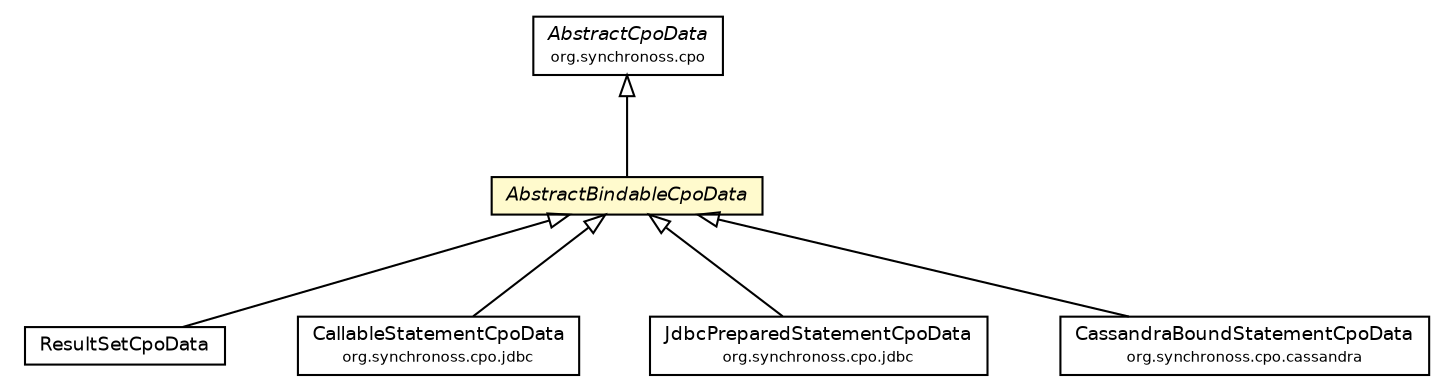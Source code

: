 #!/usr/local/bin/dot
#
# Class diagram 
# Generated by UmlGraph version 4.6 (http://www.spinellis.gr/sw/umlgraph)
#

digraph G {
	edge [fontname="Helvetica",fontsize=10,labelfontname="Helvetica",labelfontsize=10];
	node [fontname="Helvetica",fontsize=10,shape=plaintext];
	// org.synchronoss.cpo.AbstractCpoData
	c17241 [label=<<table border="0" cellborder="1" cellspacing="0" cellpadding="2" port="p" href="../AbstractCpoData.html">
		<tr><td><table border="0" cellspacing="0" cellpadding="1">
			<tr><td><font face="Helvetica-Oblique"> AbstractCpoData </font></td></tr>
			<tr><td><font point-size="7.0"> org.synchronoss.cpo </font></td></tr>
		</table></td></tr>
		</table>>, fontname="Helvetica", fontcolor="black", fontsize=9.0];
	// org.synchronoss.cpo.meta.ResultSetCpoData
	c17272 [label=<<table border="0" cellborder="1" cellspacing="0" cellpadding="2" port="p" href="./ResultSetCpoData.html">
		<tr><td><table border="0" cellspacing="0" cellpadding="1">
			<tr><td> ResultSetCpoData </td></tr>
		</table></td></tr>
		</table>>, fontname="Helvetica", fontcolor="black", fontsize=9.0];
	// org.synchronoss.cpo.meta.AbstractBindableCpoData
	c17277 [label=<<table border="0" cellborder="1" cellspacing="0" cellpadding="2" port="p" bgcolor="lemonChiffon" href="./AbstractBindableCpoData.html">
		<tr><td><table border="0" cellspacing="0" cellpadding="1">
			<tr><td><font face="Helvetica-Oblique"> AbstractBindableCpoData </font></td></tr>
		</table></td></tr>
		</table>>, fontname="Helvetica", fontcolor="black", fontsize=9.0];
	// org.synchronoss.cpo.jdbc.CallableStatementCpoData
	c17365 [label=<<table border="0" cellborder="1" cellspacing="0" cellpadding="2" port="p" href="../jdbc/CallableStatementCpoData.html">
		<tr><td><table border="0" cellspacing="0" cellpadding="1">
			<tr><td> CallableStatementCpoData </td></tr>
			<tr><td><font point-size="7.0"> org.synchronoss.cpo.jdbc </font></td></tr>
		</table></td></tr>
		</table>>, fontname="Helvetica", fontcolor="black", fontsize=9.0];
	// org.synchronoss.cpo.jdbc.JdbcPreparedStatementCpoData
	c17373 [label=<<table border="0" cellborder="1" cellspacing="0" cellpadding="2" port="p" href="../jdbc/JdbcPreparedStatementCpoData.html">
		<tr><td><table border="0" cellspacing="0" cellpadding="1">
			<tr><td> JdbcPreparedStatementCpoData </td></tr>
			<tr><td><font point-size="7.0"> org.synchronoss.cpo.jdbc </font></td></tr>
		</table></td></tr>
		</table>>, fontname="Helvetica", fontcolor="black", fontsize=9.0];
	// org.synchronoss.cpo.cassandra.CassandraBoundStatementCpoData
	c17405 [label=<<table border="0" cellborder="1" cellspacing="0" cellpadding="2" port="p" href="../cassandra/CassandraBoundStatementCpoData.html">
		<tr><td><table border="0" cellspacing="0" cellpadding="1">
			<tr><td> CassandraBoundStatementCpoData </td></tr>
			<tr><td><font point-size="7.0"> org.synchronoss.cpo.cassandra </font></td></tr>
		</table></td></tr>
		</table>>, fontname="Helvetica", fontcolor="black", fontsize=9.0];
	//org.synchronoss.cpo.meta.ResultSetCpoData extends org.synchronoss.cpo.meta.AbstractBindableCpoData
	c17277:p -> c17272:p [dir=back,arrowtail=empty];
	//org.synchronoss.cpo.meta.AbstractBindableCpoData extends org.synchronoss.cpo.AbstractCpoData
	c17241:p -> c17277:p [dir=back,arrowtail=empty];
	//org.synchronoss.cpo.jdbc.CallableStatementCpoData extends org.synchronoss.cpo.meta.AbstractBindableCpoData
	c17277:p -> c17365:p [dir=back,arrowtail=empty];
	//org.synchronoss.cpo.jdbc.JdbcPreparedStatementCpoData extends org.synchronoss.cpo.meta.AbstractBindableCpoData
	c17277:p -> c17373:p [dir=back,arrowtail=empty];
	//org.synchronoss.cpo.cassandra.CassandraBoundStatementCpoData extends org.synchronoss.cpo.meta.AbstractBindableCpoData
	c17277:p -> c17405:p [dir=back,arrowtail=empty];
}

